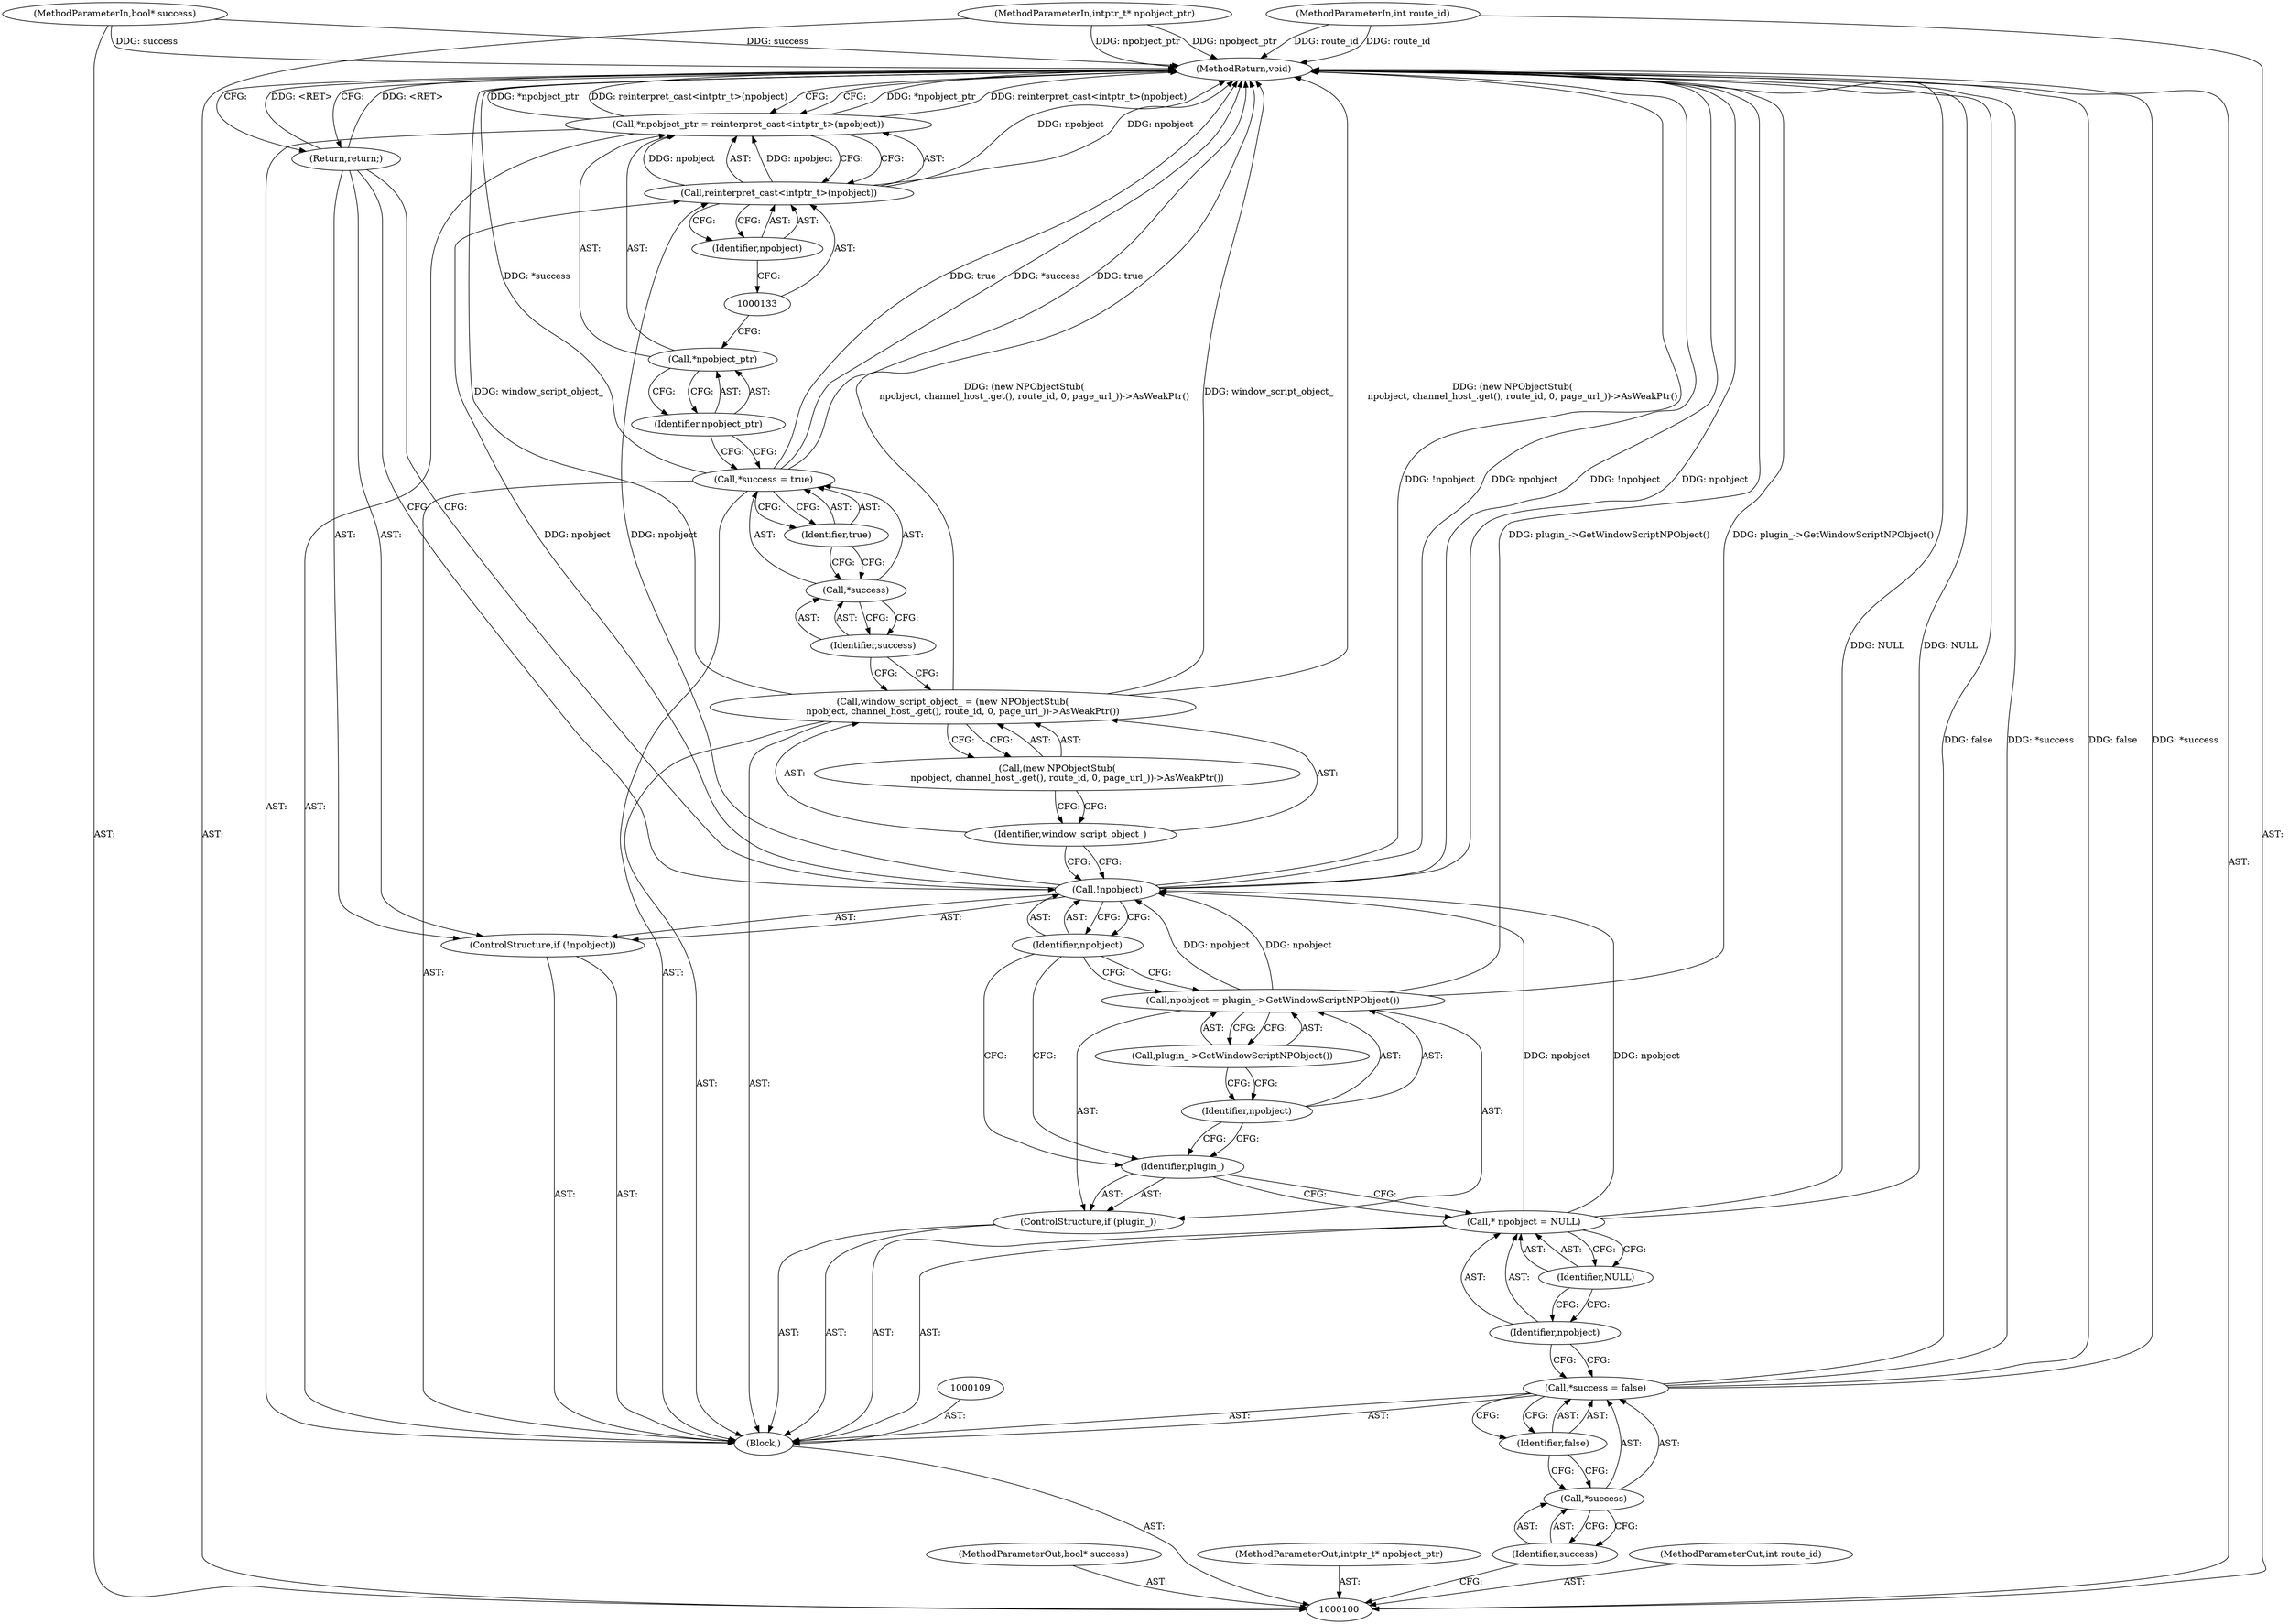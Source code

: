 digraph "1_Chrome_ea3d1d84be3d6f97bf50e76511c9e26af6895533_17" {
"1000135" [label="(MethodReturn,void)"];
"1000124" [label="(Call,(new NPObjectStub(\n       npobject, channel_host_.get(), route_id, 0, page_url_))->AsWeakPtr())"];
"1000122" [label="(Call,window_script_object_ = (new NPObjectStub(\n       npobject, channel_host_.get(), route_id, 0, page_url_))->AsWeakPtr())"];
"1000123" [label="(Identifier,window_script_object_)"];
"1000128" [label="(Identifier,true)"];
"1000125" [label="(Call,*success = true)"];
"1000126" [label="(Call,*success)"];
"1000127" [label="(Identifier,success)"];
"1000132" [label="(Call,reinterpret_cast<intptr_t>(npobject))"];
"1000129" [label="(Call,*npobject_ptr = reinterpret_cast<intptr_t>(npobject))"];
"1000130" [label="(Call,*npobject_ptr)"];
"1000131" [label="(Identifier,npobject_ptr)"];
"1000134" [label="(Identifier,npobject)"];
"1000102" [label="(MethodParameterIn,bool* success)"];
"1000168" [label="(MethodParameterOut,bool* success)"];
"1000103" [label="(MethodParameterIn,intptr_t* npobject_ptr)"];
"1000169" [label="(MethodParameterOut,intptr_t* npobject_ptr)"];
"1000101" [label="(MethodParameterIn,int route_id)"];
"1000167" [label="(MethodParameterOut,int route_id)"];
"1000104" [label="(Block,)"];
"1000108" [label="(Identifier,false)"];
"1000105" [label="(Call,*success = false)"];
"1000106" [label="(Call,*success)"];
"1000107" [label="(Identifier,success)"];
"1000110" [label="(Call,* npobject = NULL)"];
"1000111" [label="(Identifier,npobject)"];
"1000112" [label="(Identifier,NULL)"];
"1000113" [label="(ControlStructure,if (plugin_))"];
"1000114" [label="(Identifier,plugin_)"];
"1000117" [label="(Call,plugin_->GetWindowScriptNPObject())"];
"1000115" [label="(Call,npobject = plugin_->GetWindowScriptNPObject())"];
"1000116" [label="(Identifier,npobject)"];
"1000118" [label="(ControlStructure,if (!npobject))"];
"1000119" [label="(Call,!npobject)"];
"1000120" [label="(Identifier,npobject)"];
"1000121" [label="(Return,return;)"];
"1000135" -> "1000100"  [label="AST: "];
"1000135" -> "1000121"  [label="CFG: "];
"1000135" -> "1000129"  [label="CFG: "];
"1000115" -> "1000135"  [label="DDG: plugin_->GetWindowScriptNPObject()"];
"1000105" -> "1000135"  [label="DDG: false"];
"1000105" -> "1000135"  [label="DDG: *success"];
"1000125" -> "1000135"  [label="DDG: true"];
"1000125" -> "1000135"  [label="DDG: *success"];
"1000119" -> "1000135"  [label="DDG: !npobject"];
"1000119" -> "1000135"  [label="DDG: npobject"];
"1000122" -> "1000135"  [label="DDG: (new NPObjectStub(\n       npobject, channel_host_.get(), route_id, 0, page_url_))->AsWeakPtr()"];
"1000122" -> "1000135"  [label="DDG: window_script_object_"];
"1000129" -> "1000135"  [label="DDG: *npobject_ptr"];
"1000129" -> "1000135"  [label="DDG: reinterpret_cast<intptr_t>(npobject)"];
"1000103" -> "1000135"  [label="DDG: npobject_ptr"];
"1000132" -> "1000135"  [label="DDG: npobject"];
"1000102" -> "1000135"  [label="DDG: success"];
"1000110" -> "1000135"  [label="DDG: NULL"];
"1000101" -> "1000135"  [label="DDG: route_id"];
"1000121" -> "1000135"  [label="DDG: <RET>"];
"1000124" -> "1000122"  [label="AST: "];
"1000124" -> "1000123"  [label="CFG: "];
"1000122" -> "1000124"  [label="CFG: "];
"1000122" -> "1000104"  [label="AST: "];
"1000122" -> "1000124"  [label="CFG: "];
"1000123" -> "1000122"  [label="AST: "];
"1000124" -> "1000122"  [label="AST: "];
"1000127" -> "1000122"  [label="CFG: "];
"1000122" -> "1000135"  [label="DDG: (new NPObjectStub(\n       npobject, channel_host_.get(), route_id, 0, page_url_))->AsWeakPtr()"];
"1000122" -> "1000135"  [label="DDG: window_script_object_"];
"1000123" -> "1000122"  [label="AST: "];
"1000123" -> "1000119"  [label="CFG: "];
"1000124" -> "1000123"  [label="CFG: "];
"1000128" -> "1000125"  [label="AST: "];
"1000128" -> "1000126"  [label="CFG: "];
"1000125" -> "1000128"  [label="CFG: "];
"1000125" -> "1000104"  [label="AST: "];
"1000125" -> "1000128"  [label="CFG: "];
"1000126" -> "1000125"  [label="AST: "];
"1000128" -> "1000125"  [label="AST: "];
"1000131" -> "1000125"  [label="CFG: "];
"1000125" -> "1000135"  [label="DDG: true"];
"1000125" -> "1000135"  [label="DDG: *success"];
"1000126" -> "1000125"  [label="AST: "];
"1000126" -> "1000127"  [label="CFG: "];
"1000127" -> "1000126"  [label="AST: "];
"1000128" -> "1000126"  [label="CFG: "];
"1000127" -> "1000126"  [label="AST: "];
"1000127" -> "1000122"  [label="CFG: "];
"1000126" -> "1000127"  [label="CFG: "];
"1000132" -> "1000129"  [label="AST: "];
"1000132" -> "1000134"  [label="CFG: "];
"1000133" -> "1000132"  [label="AST: "];
"1000134" -> "1000132"  [label="AST: "];
"1000129" -> "1000132"  [label="CFG: "];
"1000132" -> "1000135"  [label="DDG: npobject"];
"1000132" -> "1000129"  [label="DDG: npobject"];
"1000119" -> "1000132"  [label="DDG: npobject"];
"1000129" -> "1000104"  [label="AST: "];
"1000129" -> "1000132"  [label="CFG: "];
"1000130" -> "1000129"  [label="AST: "];
"1000132" -> "1000129"  [label="AST: "];
"1000135" -> "1000129"  [label="CFG: "];
"1000129" -> "1000135"  [label="DDG: *npobject_ptr"];
"1000129" -> "1000135"  [label="DDG: reinterpret_cast<intptr_t>(npobject)"];
"1000132" -> "1000129"  [label="DDG: npobject"];
"1000130" -> "1000129"  [label="AST: "];
"1000130" -> "1000131"  [label="CFG: "];
"1000131" -> "1000130"  [label="AST: "];
"1000133" -> "1000130"  [label="CFG: "];
"1000131" -> "1000130"  [label="AST: "];
"1000131" -> "1000125"  [label="CFG: "];
"1000130" -> "1000131"  [label="CFG: "];
"1000134" -> "1000132"  [label="AST: "];
"1000134" -> "1000133"  [label="CFG: "];
"1000132" -> "1000134"  [label="CFG: "];
"1000102" -> "1000100"  [label="AST: "];
"1000102" -> "1000135"  [label="DDG: success"];
"1000168" -> "1000100"  [label="AST: "];
"1000103" -> "1000100"  [label="AST: "];
"1000103" -> "1000135"  [label="DDG: npobject_ptr"];
"1000169" -> "1000100"  [label="AST: "];
"1000101" -> "1000100"  [label="AST: "];
"1000101" -> "1000135"  [label="DDG: route_id"];
"1000167" -> "1000100"  [label="AST: "];
"1000104" -> "1000100"  [label="AST: "];
"1000105" -> "1000104"  [label="AST: "];
"1000109" -> "1000104"  [label="AST: "];
"1000110" -> "1000104"  [label="AST: "];
"1000113" -> "1000104"  [label="AST: "];
"1000118" -> "1000104"  [label="AST: "];
"1000122" -> "1000104"  [label="AST: "];
"1000125" -> "1000104"  [label="AST: "];
"1000129" -> "1000104"  [label="AST: "];
"1000108" -> "1000105"  [label="AST: "];
"1000108" -> "1000106"  [label="CFG: "];
"1000105" -> "1000108"  [label="CFG: "];
"1000105" -> "1000104"  [label="AST: "];
"1000105" -> "1000108"  [label="CFG: "];
"1000106" -> "1000105"  [label="AST: "];
"1000108" -> "1000105"  [label="AST: "];
"1000111" -> "1000105"  [label="CFG: "];
"1000105" -> "1000135"  [label="DDG: false"];
"1000105" -> "1000135"  [label="DDG: *success"];
"1000106" -> "1000105"  [label="AST: "];
"1000106" -> "1000107"  [label="CFG: "];
"1000107" -> "1000106"  [label="AST: "];
"1000108" -> "1000106"  [label="CFG: "];
"1000107" -> "1000106"  [label="AST: "];
"1000107" -> "1000100"  [label="CFG: "];
"1000106" -> "1000107"  [label="CFG: "];
"1000110" -> "1000104"  [label="AST: "];
"1000110" -> "1000112"  [label="CFG: "];
"1000111" -> "1000110"  [label="AST: "];
"1000112" -> "1000110"  [label="AST: "];
"1000114" -> "1000110"  [label="CFG: "];
"1000110" -> "1000135"  [label="DDG: NULL"];
"1000110" -> "1000119"  [label="DDG: npobject"];
"1000111" -> "1000110"  [label="AST: "];
"1000111" -> "1000105"  [label="CFG: "];
"1000112" -> "1000111"  [label="CFG: "];
"1000112" -> "1000110"  [label="AST: "];
"1000112" -> "1000111"  [label="CFG: "];
"1000110" -> "1000112"  [label="CFG: "];
"1000113" -> "1000104"  [label="AST: "];
"1000114" -> "1000113"  [label="AST: "];
"1000115" -> "1000113"  [label="AST: "];
"1000114" -> "1000113"  [label="AST: "];
"1000114" -> "1000110"  [label="CFG: "];
"1000116" -> "1000114"  [label="CFG: "];
"1000120" -> "1000114"  [label="CFG: "];
"1000117" -> "1000115"  [label="AST: "];
"1000117" -> "1000116"  [label="CFG: "];
"1000115" -> "1000117"  [label="CFG: "];
"1000115" -> "1000113"  [label="AST: "];
"1000115" -> "1000117"  [label="CFG: "];
"1000116" -> "1000115"  [label="AST: "];
"1000117" -> "1000115"  [label="AST: "];
"1000120" -> "1000115"  [label="CFG: "];
"1000115" -> "1000135"  [label="DDG: plugin_->GetWindowScriptNPObject()"];
"1000115" -> "1000119"  [label="DDG: npobject"];
"1000116" -> "1000115"  [label="AST: "];
"1000116" -> "1000114"  [label="CFG: "];
"1000117" -> "1000116"  [label="CFG: "];
"1000118" -> "1000104"  [label="AST: "];
"1000119" -> "1000118"  [label="AST: "];
"1000121" -> "1000118"  [label="AST: "];
"1000119" -> "1000118"  [label="AST: "];
"1000119" -> "1000120"  [label="CFG: "];
"1000120" -> "1000119"  [label="AST: "];
"1000121" -> "1000119"  [label="CFG: "];
"1000123" -> "1000119"  [label="CFG: "];
"1000119" -> "1000135"  [label="DDG: !npobject"];
"1000119" -> "1000135"  [label="DDG: npobject"];
"1000110" -> "1000119"  [label="DDG: npobject"];
"1000115" -> "1000119"  [label="DDG: npobject"];
"1000119" -> "1000132"  [label="DDG: npobject"];
"1000120" -> "1000119"  [label="AST: "];
"1000120" -> "1000115"  [label="CFG: "];
"1000120" -> "1000114"  [label="CFG: "];
"1000119" -> "1000120"  [label="CFG: "];
"1000121" -> "1000118"  [label="AST: "];
"1000121" -> "1000119"  [label="CFG: "];
"1000135" -> "1000121"  [label="CFG: "];
"1000121" -> "1000135"  [label="DDG: <RET>"];
}
